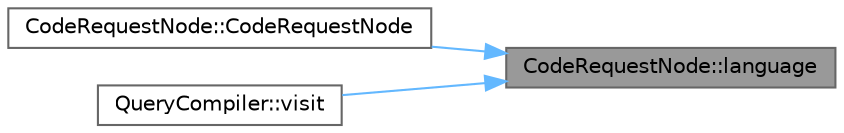 digraph "CodeRequestNode::language"
{
 // INTERACTIVE_SVG=YES
 // LATEX_PDF_SIZE
  bgcolor="transparent";
  edge [fontname=Helvetica,fontsize=10,labelfontname=Helvetica,labelfontsize=10];
  node [fontname=Helvetica,fontsize=10,shape=box,height=0.2,width=0.4];
  rankdir="RL";
  Node1 [id="Node000001",label="CodeRequestNode::language",height=0.2,width=0.4,color="gray40", fillcolor="grey60", style="filled", fontcolor="black",tooltip=" "];
  Node1 -> Node2 [id="edge1_Node000001_Node000002",dir="back",color="steelblue1",style="solid",tooltip=" "];
  Node2 [id="Node000002",label="CodeRequestNode::CodeRequestNode",height=0.2,width=0.4,color="grey40", fillcolor="white", style="filled",URL="$class_code_request_node.html#a21c14bdaaffd21b89d0314f8566bad4c",tooltip=" "];
  Node1 -> Node3 [id="edge2_Node000001_Node000003",dir="back",color="steelblue1",style="solid",tooltip=" "];
  Node3 [id="Node000003",label="QueryCompiler::visit",height=0.2,width=0.4,color="grey40", fillcolor="white", style="filled",URL="$class_query_compiler.html#af5612008124ca5acc6a2aac1ef24e863",tooltip=" "];
}

